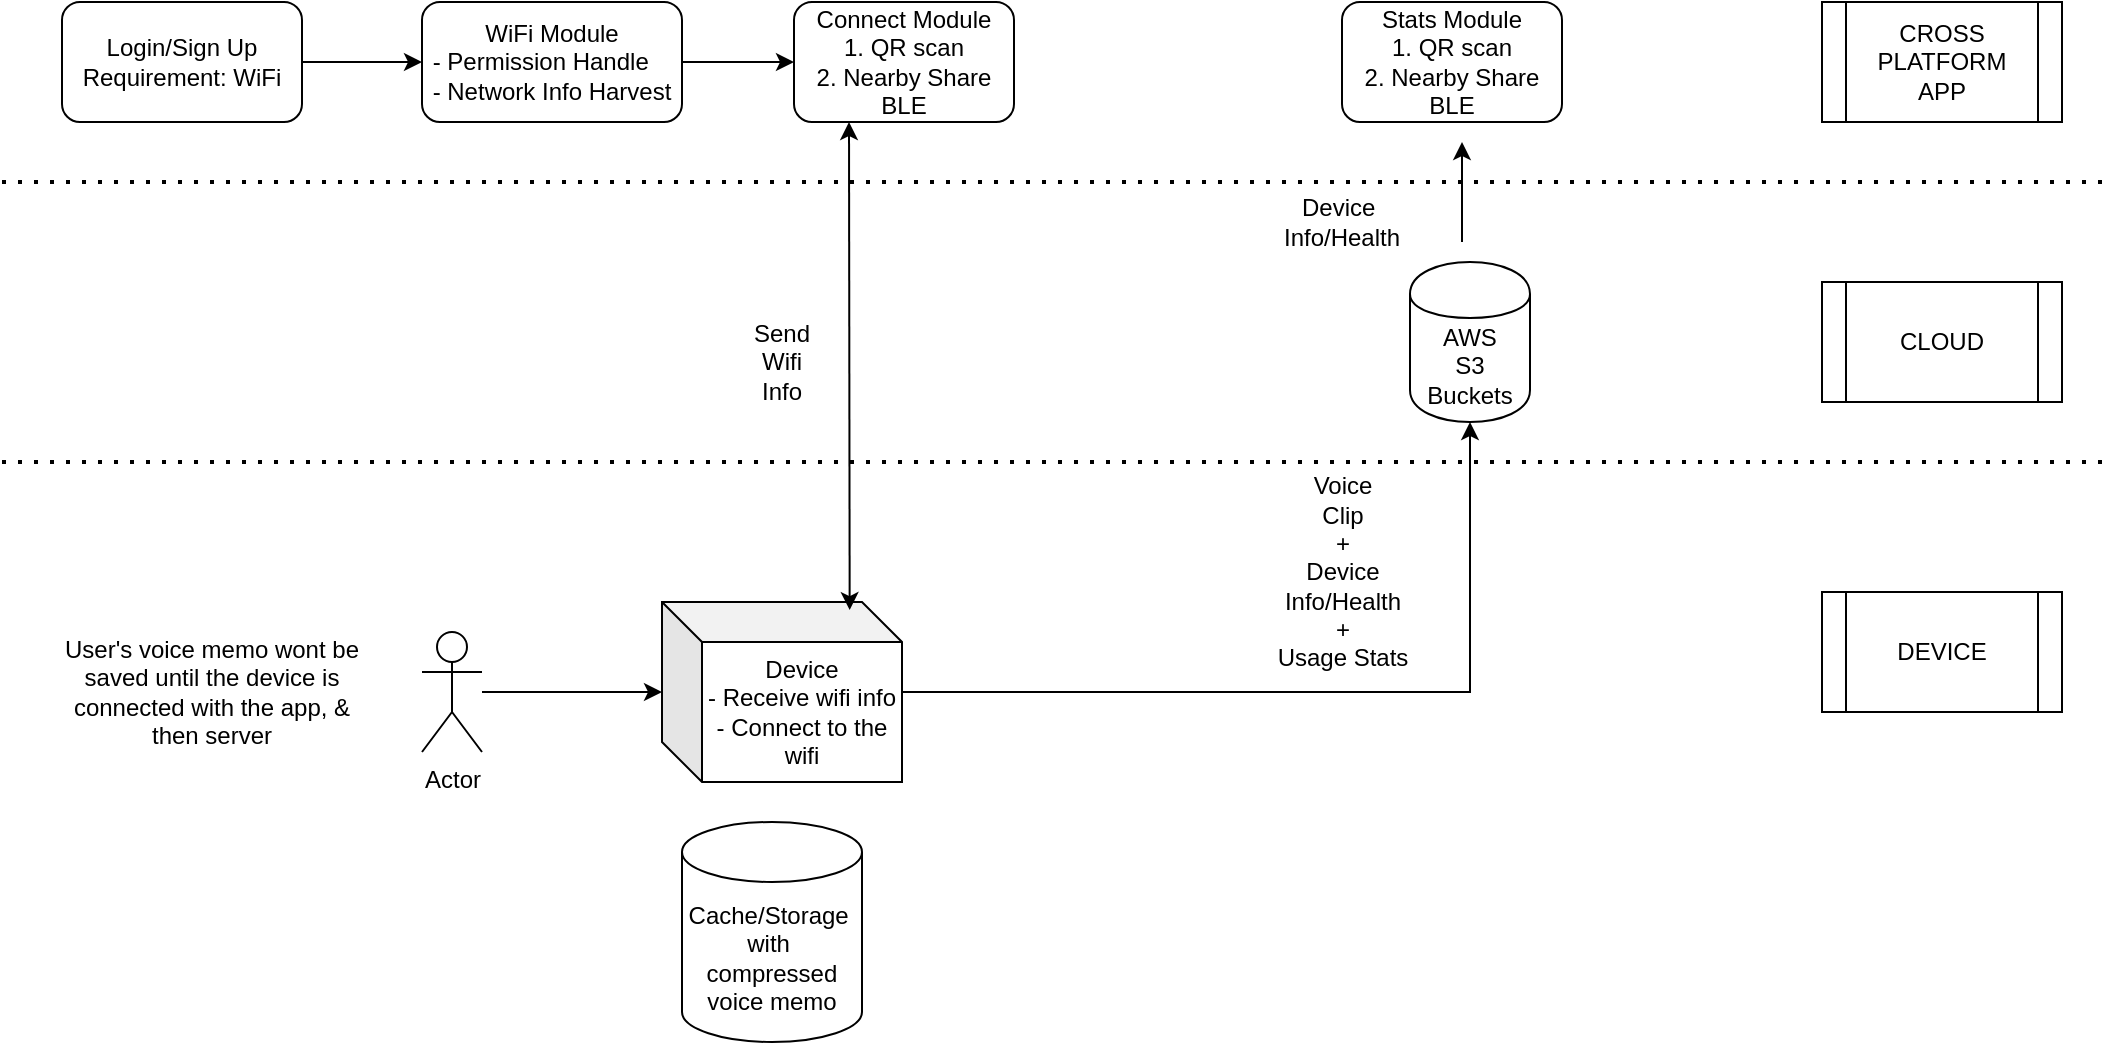 <mxfile version="14.9.5" type="github">
  <diagram id="4D4Wwo52PUWlQWk5PlVn" name="Page-1">
    <mxGraphModel dx="1209" dy="640" grid="1" gridSize="10" guides="1" tooltips="1" connect="1" arrows="1" fold="1" page="1" pageScale="1" pageWidth="850" pageHeight="1100" math="0" shadow="0">
      <root>
        <mxCell id="0" />
        <mxCell id="1" parent="0" />
        <mxCell id="VSoI2i0r2ZHzMTRy8a5N-25" value="" style="edgeStyle=orthogonalEdgeStyle;rounded=0;orthogonalLoop=1;jettySize=auto;html=1;" edge="1" parent="1" source="VSoI2i0r2ZHzMTRy8a5N-1" target="VSoI2i0r2ZHzMTRy8a5N-4">
          <mxGeometry relative="1" as="geometry" />
        </mxCell>
        <mxCell id="VSoI2i0r2ZHzMTRy8a5N-1" value="Login/Sign Up&lt;br&gt;Requirement: WiFi" style="rounded=1;whiteSpace=wrap;html=1;" vertex="1" parent="1">
          <mxGeometry x="100" y="120" width="120" height="60" as="geometry" />
        </mxCell>
        <mxCell id="VSoI2i0r2ZHzMTRy8a5N-3" value="&lt;div&gt;&lt;span&gt;Connect Module&lt;/span&gt;&lt;/div&gt;&lt;div&gt;&lt;span&gt;1. QR scan&lt;/span&gt;&lt;/div&gt;&lt;div&gt;&lt;span&gt;2. Nearby Share BLE&lt;/span&gt;&lt;/div&gt;" style="rounded=1;whiteSpace=wrap;html=1;align=center;" vertex="1" parent="1">
          <mxGeometry x="466" y="120" width="110" height="60" as="geometry" />
        </mxCell>
        <mxCell id="VSoI2i0r2ZHzMTRy8a5N-26" value="" style="edgeStyle=orthogonalEdgeStyle;rounded=0;orthogonalLoop=1;jettySize=auto;html=1;" edge="1" parent="1" source="VSoI2i0r2ZHzMTRy8a5N-4" target="VSoI2i0r2ZHzMTRy8a5N-3">
          <mxGeometry relative="1" as="geometry" />
        </mxCell>
        <mxCell id="VSoI2i0r2ZHzMTRy8a5N-4" value="WiFi Module&lt;br&gt;&lt;div style=&quot;text-align: left&quot;&gt;&lt;span&gt;-&amp;nbsp;&lt;/span&gt;&lt;span&gt;Permission Handle&lt;/span&gt;&lt;/div&gt;&lt;div style=&quot;text-align: left&quot;&gt;&lt;div&gt;- Network Info Harvest&lt;/div&gt;&lt;/div&gt;" style="rounded=1;whiteSpace=wrap;html=1;" vertex="1" parent="1">
          <mxGeometry x="280" y="120" width="130" height="60" as="geometry" />
        </mxCell>
        <mxCell id="VSoI2i0r2ZHzMTRy8a5N-11" value="AWS &lt;br&gt;S3 Buckets" style="shape=cylinder;whiteSpace=wrap;html=1;boundedLbl=1;backgroundOutline=1;rounded=1;" vertex="1" parent="1">
          <mxGeometry x="774" y="250" width="60" height="80" as="geometry" />
        </mxCell>
        <mxCell id="VSoI2i0r2ZHzMTRy8a5N-16" value="" style="edgeStyle=orthogonalEdgeStyle;rounded=0;orthogonalLoop=1;jettySize=auto;html=1;" edge="1" parent="1" source="VSoI2i0r2ZHzMTRy8a5N-13" target="VSoI2i0r2ZHzMTRy8a5N-14">
          <mxGeometry relative="1" as="geometry" />
        </mxCell>
        <mxCell id="VSoI2i0r2ZHzMTRy8a5N-13" value="Actor" style="shape=umlActor;verticalLabelPosition=bottom;verticalAlign=top;html=1;outlineConnect=0;" vertex="1" parent="1">
          <mxGeometry x="280" y="435" width="30" height="60" as="geometry" />
        </mxCell>
        <mxCell id="VSoI2i0r2ZHzMTRy8a5N-15" value="" style="edgeStyle=orthogonalEdgeStyle;rounded=0;orthogonalLoop=1;jettySize=auto;html=1;" edge="1" parent="1" source="VSoI2i0r2ZHzMTRy8a5N-14" target="VSoI2i0r2ZHzMTRy8a5N-11">
          <mxGeometry relative="1" as="geometry" />
        </mxCell>
        <mxCell id="VSoI2i0r2ZHzMTRy8a5N-14" value="Device&lt;br&gt;- Receive wifi info&lt;br&gt;- Connect to the wifi" style="shape=cube;whiteSpace=wrap;html=1;boundedLbl=1;backgroundOutline=1;darkOpacity=0.05;darkOpacity2=0.1;" vertex="1" parent="1">
          <mxGeometry x="400" y="420" width="120" height="90" as="geometry" />
        </mxCell>
        <mxCell id="VSoI2i0r2ZHzMTRy8a5N-17" value="Voice&lt;br&gt;Clip&lt;br&gt;+&lt;br&gt;Device&lt;br&gt;Info/Health&lt;br&gt;+&lt;br&gt;Usage Stats" style="text;html=1;align=center;verticalAlign=middle;resizable=0;points=[];autosize=1;strokeColor=none;" vertex="1" parent="1">
          <mxGeometry x="700" y="355" width="80" height="100" as="geometry" />
        </mxCell>
        <mxCell id="VSoI2i0r2ZHzMTRy8a5N-19" value="Cache/Storage&amp;nbsp;&lt;br&gt;with&amp;nbsp;&lt;br&gt;compressed&lt;br&gt;voice memo" style="shape=cylinder3;whiteSpace=wrap;html=1;boundedLbl=1;backgroundOutline=1;size=15;" vertex="1" parent="1">
          <mxGeometry x="410" y="530" width="90" height="110" as="geometry" />
        </mxCell>
        <mxCell id="VSoI2i0r2ZHzMTRy8a5N-24" value="" style="endArrow=classic;startArrow=classic;html=1;entryX=0.25;entryY=1;entryDx=0;entryDy=0;exitX=0.782;exitY=0.045;exitDx=0;exitDy=0;exitPerimeter=0;" edge="1" parent="1" source="VSoI2i0r2ZHzMTRy8a5N-14" target="VSoI2i0r2ZHzMTRy8a5N-3">
          <mxGeometry width="50" height="50" relative="1" as="geometry">
            <mxPoint x="480" y="350" as="sourcePoint" />
            <mxPoint x="530" y="300" as="targetPoint" />
          </mxGeometry>
        </mxCell>
        <mxCell id="VSoI2i0r2ZHzMTRy8a5N-27" value="Send&lt;br&gt;Wifi Info" style="text;html=1;strokeColor=none;fillColor=none;align=center;verticalAlign=middle;whiteSpace=wrap;rounded=0;" vertex="1" parent="1">
          <mxGeometry x="440" y="290" width="40" height="20" as="geometry" />
        </mxCell>
        <mxCell id="VSoI2i0r2ZHzMTRy8a5N-30" value="User&#39;s voice memo wont be saved until the device is connected with the app, &amp;amp; then server" style="text;html=1;strokeColor=none;fillColor=none;align=center;verticalAlign=middle;whiteSpace=wrap;rounded=0;" vertex="1" parent="1">
          <mxGeometry x="100" y="455" width="150" height="20" as="geometry" />
        </mxCell>
        <mxCell id="VSoI2i0r2ZHzMTRy8a5N-31" value="&lt;div&gt;&lt;span&gt;Stats Module&lt;/span&gt;&lt;/div&gt;&lt;div&gt;&lt;span&gt;1. QR scan&lt;/span&gt;&lt;/div&gt;&lt;div&gt;&lt;span&gt;2. Nearby Share BLE&lt;/span&gt;&lt;/div&gt;" style="rounded=1;whiteSpace=wrap;html=1;align=center;" vertex="1" parent="1">
          <mxGeometry x="740" y="120" width="110" height="60" as="geometry" />
        </mxCell>
        <mxCell id="VSoI2i0r2ZHzMTRy8a5N-32" value="" style="endArrow=classic;html=1;" edge="1" parent="1">
          <mxGeometry width="50" height="50" relative="1" as="geometry">
            <mxPoint x="800" y="240" as="sourcePoint" />
            <mxPoint x="800" y="190" as="targetPoint" />
          </mxGeometry>
        </mxCell>
        <mxCell id="VSoI2i0r2ZHzMTRy8a5N-33" value="Device&amp;nbsp;&lt;br&gt;Info/Health" style="text;html=1;strokeColor=none;fillColor=none;align=center;verticalAlign=middle;whiteSpace=wrap;rounded=0;" vertex="1" parent="1">
          <mxGeometry x="720" y="220" width="40" height="20" as="geometry" />
        </mxCell>
        <mxCell id="VSoI2i0r2ZHzMTRy8a5N-34" value="" style="endArrow=none;dashed=1;html=1;dashPattern=1 3;strokeWidth=2;" edge="1" parent="1">
          <mxGeometry width="50" height="50" relative="1" as="geometry">
            <mxPoint x="70" y="210" as="sourcePoint" />
            <mxPoint x="1120" y="210" as="targetPoint" />
          </mxGeometry>
        </mxCell>
        <mxCell id="VSoI2i0r2ZHzMTRy8a5N-37" value="CROSS PLATFORM &lt;br&gt;APP" style="shape=process;whiteSpace=wrap;html=1;backgroundOutline=1;" vertex="1" parent="1">
          <mxGeometry x="980" y="120" width="120" height="60" as="geometry" />
        </mxCell>
        <mxCell id="VSoI2i0r2ZHzMTRy8a5N-38" value="DEVICE" style="shape=process;whiteSpace=wrap;html=1;backgroundOutline=1;" vertex="1" parent="1">
          <mxGeometry x="980" y="415" width="120" height="60" as="geometry" />
        </mxCell>
        <mxCell id="VSoI2i0r2ZHzMTRy8a5N-39" value="" style="endArrow=none;dashed=1;html=1;dashPattern=1 3;strokeWidth=2;" edge="1" parent="1">
          <mxGeometry width="50" height="50" relative="1" as="geometry">
            <mxPoint x="70" y="350" as="sourcePoint" />
            <mxPoint x="1120" y="350" as="targetPoint" />
          </mxGeometry>
        </mxCell>
        <mxCell id="VSoI2i0r2ZHzMTRy8a5N-40" value="CLOUD" style="shape=process;whiteSpace=wrap;html=1;backgroundOutline=1;" vertex="1" parent="1">
          <mxGeometry x="980" y="260" width="120" height="60" as="geometry" />
        </mxCell>
      </root>
    </mxGraphModel>
  </diagram>
</mxfile>
